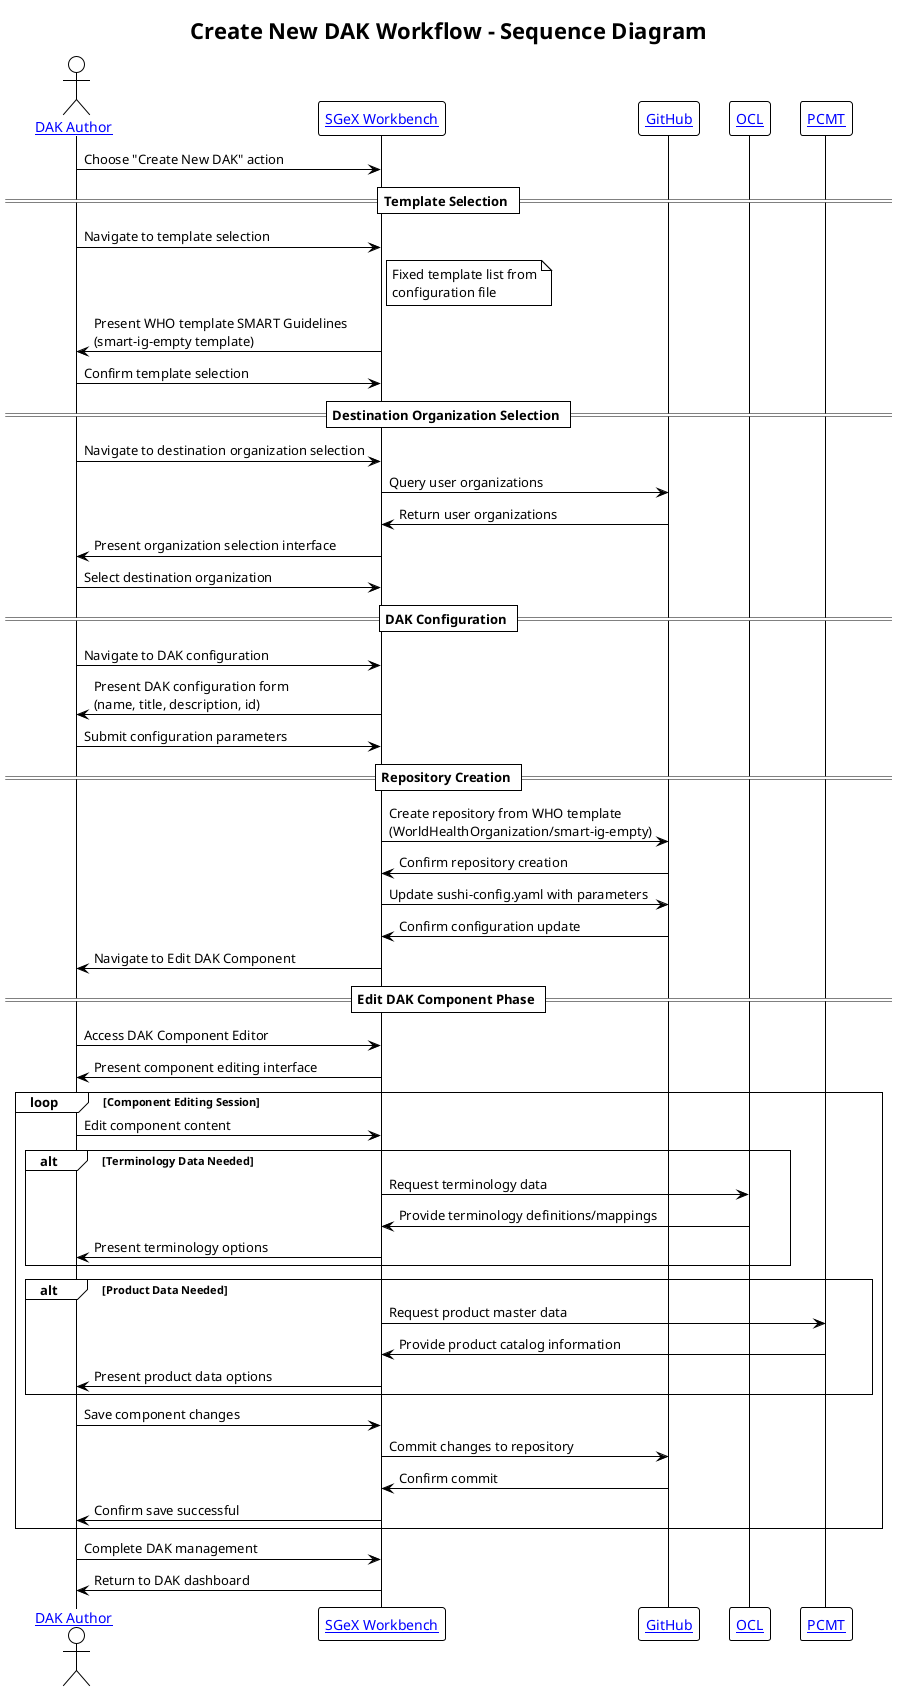 @startuml Create New DAK Workflow Sequence
!theme plain
title Create New DAK Workflow - Sequence Diagram

actor "[[../requirements.md#req-actor-001 DAK Author]]" as Author
participant "[[../requirements.md#req-actor-002 SGeX Workbench]]" as SGeX  
participant "[[../requirements.md#req-actor-003 GitHub]]" as GitHub
participant "[[../requirements.md#req-actor-004 OCL]]" as OCL
participant "[[../requirements.md#req-actor-005 PCMT]]" as PCMT

Author -> SGeX: Choose "Create New DAK" action

== Template Selection ==
Author -> SGeX: Navigate to template selection
note right of SGeX: Fixed template list from\nconfiguration file
SGeX -> Author: Present WHO template SMART Guidelines\n(smart-ig-empty template)
Author -> SGeX: Confirm template selection

== Destination Organization Selection ==  
Author -> SGeX: Navigate to destination organization selection
SGeX -> GitHub: Query user organizations
GitHub -> SGeX: Return user organizations
SGeX -> Author: Present organization selection interface

Author -> SGeX: Select destination organization

== DAK Configuration ==
Author -> SGeX: Navigate to DAK configuration
SGeX -> Author: Present DAK configuration form\n(name, title, description, id)
Author -> SGeX: Submit configuration parameters

== Repository Creation ==
SGeX -> GitHub: Create repository from WHO template\n(WorldHealthOrganization/smart-ig-empty)
GitHub -> SGeX: Confirm repository creation
SGeX -> GitHub: Update sushi-config.yaml with parameters
GitHub -> SGeX: Confirm configuration update
SGeX -> Author: Navigate to Edit DAK Component

== Edit DAK Component Phase ==
Author -> SGeX: Access DAK Component Editor
SGeX -> Author: Present component editing interface

loop Component Editing Session
    Author -> SGeX: Edit component content
    
    alt Terminology Data Needed
        SGeX -> OCL: Request terminology data
        OCL -> SGeX: Provide terminology definitions/mappings
        SGeX -> Author: Present terminology options
    end
    
    alt Product Data Needed  
        SGeX -> PCMT: Request product master data
        PCMT -> SGeX: Provide product catalog information
        SGeX -> Author: Present product data options
    end
    
    Author -> SGeX: Save component changes
    SGeX -> GitHub: Commit changes to repository
    GitHub -> SGeX: Confirm commit
    SGeX -> Author: Confirm save successful
end

Author -> SGeX: Complete DAK management
SGeX -> Author: Return to DAK dashboard

@enduml